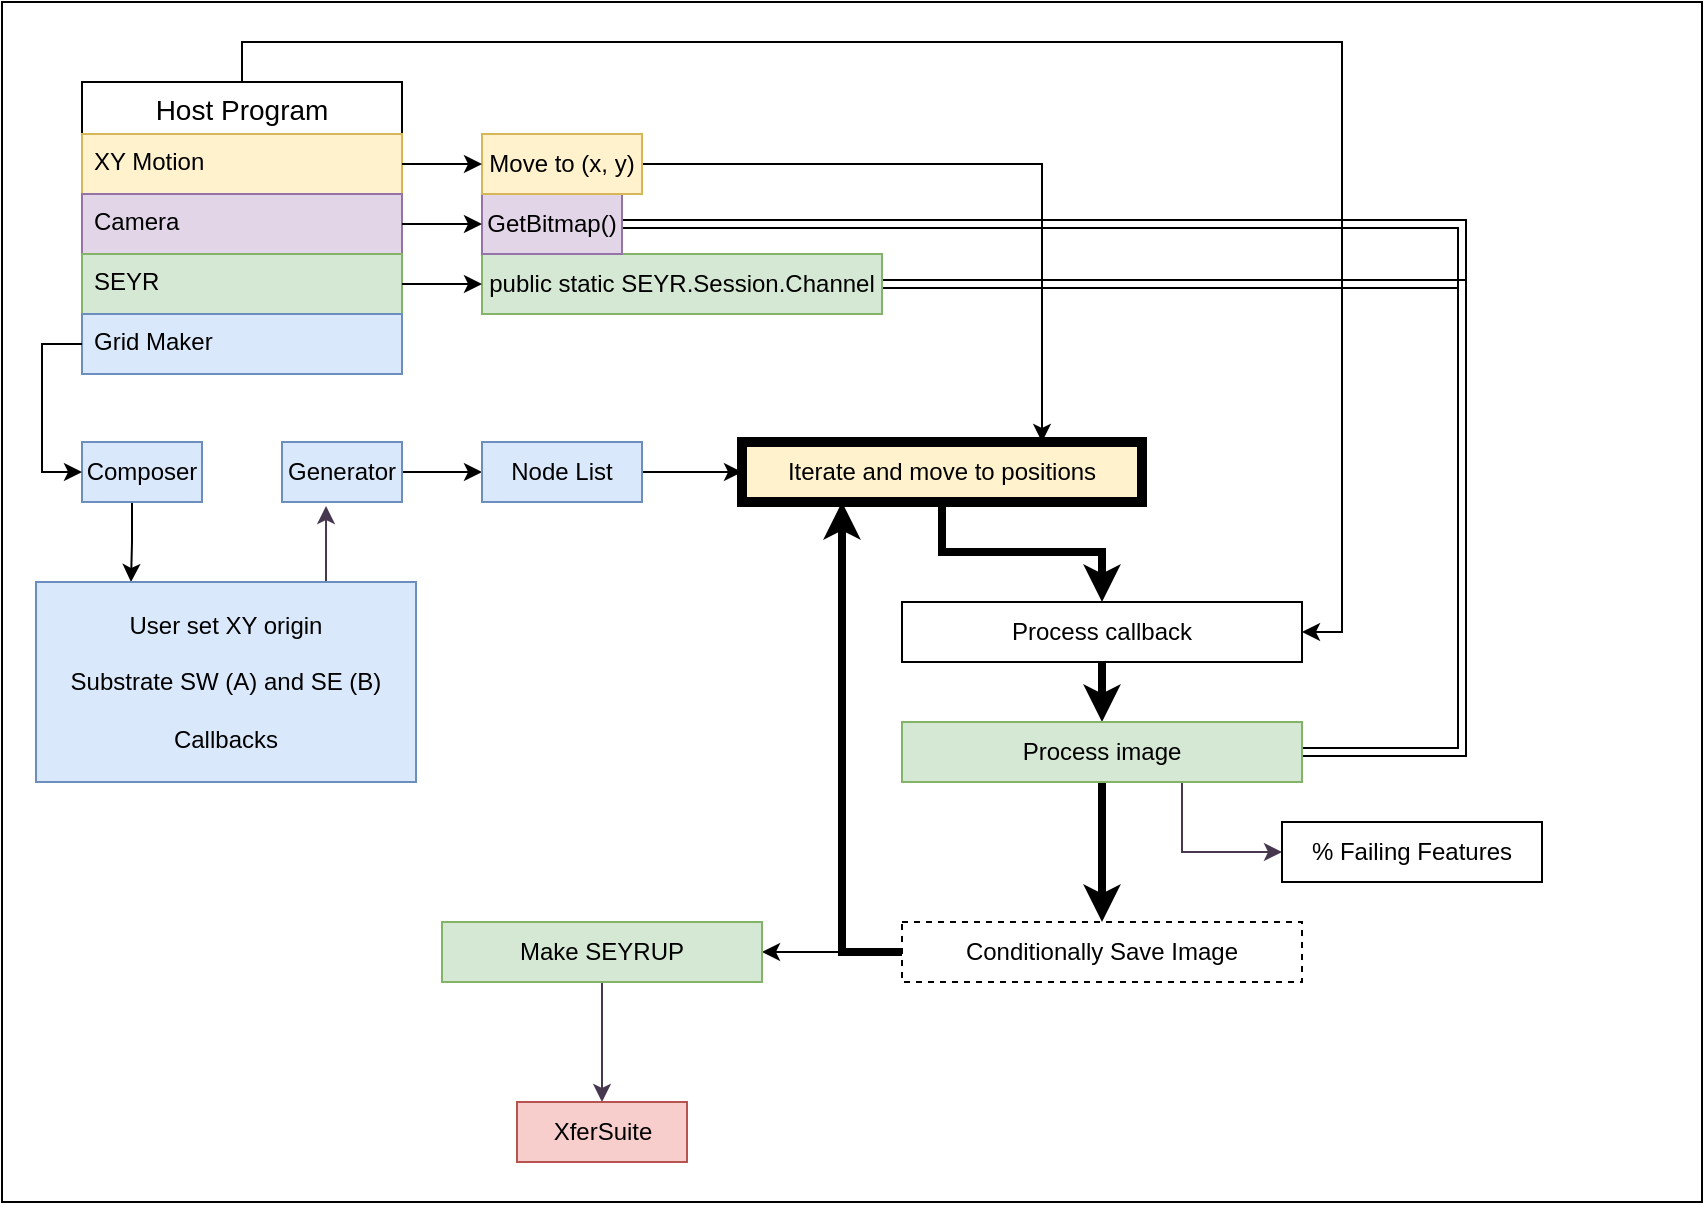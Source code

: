 <mxfile version="20.0.4" type="device"><diagram id="HhBhWBsHVVI5Fl__V0F2" name="Page-1"><mxGraphModel dx="1237" dy="663" grid="1" gridSize="10" guides="1" tooltips="1" connect="1" arrows="1" fold="1" page="1" pageScale="1" pageWidth="850" pageHeight="1100" math="0" shadow="0"><root><mxCell id="0"/><mxCell id="1" parent="0"/><mxCell id="-viqGzSLcngI9FvffOFw-64" value="" style="rounded=0;whiteSpace=wrap;html=1;strokeColor=#000000;strokeWidth=1;" vertex="1" parent="1"><mxGeometry width="850" height="600" as="geometry"/></mxCell><mxCell id="-viqGzSLcngI9FvffOFw-47" style="edgeStyle=orthogonalEdgeStyle;rounded=0;orthogonalLoop=1;jettySize=auto;html=1;exitX=0.5;exitY=0;exitDx=0;exitDy=0;entryX=1;entryY=0.5;entryDx=0;entryDy=0;" edge="1" parent="1" source="-viqGzSLcngI9FvffOFw-7" target="-viqGzSLcngI9FvffOFw-46"><mxGeometry relative="1" as="geometry"><mxPoint x="670" y="280" as="targetPoint"/><Array as="points"><mxPoint x="120" y="20"/><mxPoint x="670" y="20"/><mxPoint x="670" y="315"/></Array></mxGeometry></mxCell><mxCell id="-viqGzSLcngI9FvffOFw-7" value="Host Program" style="swimlane;fontStyle=0;childLayout=stackLayout;horizontal=1;startSize=26;horizontalStack=0;resizeParent=1;resizeParentMax=0;resizeLast=0;collapsible=1;marginBottom=0;align=center;fontSize=14;" vertex="1" parent="1"><mxGeometry x="40" y="40" width="160" height="146" as="geometry"><mxRectangle x="40" y="40" width="130" height="30" as="alternateBounds"/></mxGeometry></mxCell><mxCell id="-viqGzSLcngI9FvffOFw-8" value="XY Motion" style="text;strokeColor=#d6b656;fillColor=#fff2cc;spacingLeft=4;spacingRight=4;overflow=hidden;rotatable=0;points=[[0,0.5],[1,0.5]];portConstraint=eastwest;fontSize=12;" vertex="1" parent="-viqGzSLcngI9FvffOFw-7"><mxGeometry y="26" width="160" height="30" as="geometry"/></mxCell><mxCell id="-viqGzSLcngI9FvffOFw-9" value="Camera" style="text;strokeColor=#9673a6;fillColor=#e1d5e7;spacingLeft=4;spacingRight=4;overflow=hidden;rotatable=0;points=[[0,0.5],[1,0.5]];portConstraint=eastwest;fontSize=12;" vertex="1" parent="-viqGzSLcngI9FvffOFw-7"><mxGeometry y="56" width="160" height="30" as="geometry"/></mxCell><mxCell id="-viqGzSLcngI9FvffOFw-10" value="SEYR" style="text;strokeColor=#82b366;fillColor=#d5e8d4;spacingLeft=4;spacingRight=4;overflow=hidden;rotatable=0;points=[[0,0.5],[1,0.5]];portConstraint=eastwest;fontSize=12;" vertex="1" parent="-viqGzSLcngI9FvffOFw-7"><mxGeometry y="86" width="160" height="30" as="geometry"/></mxCell><mxCell id="-viqGzSLcngI9FvffOFw-12" value="Grid Maker" style="text;strokeColor=#6c8ebf;fillColor=#dae8fc;spacingLeft=4;spacingRight=4;overflow=hidden;rotatable=0;points=[[0,0.5],[1,0.5]];portConstraint=eastwest;fontSize=12;" vertex="1" parent="-viqGzSLcngI9FvffOFw-7"><mxGeometry y="116" width="160" height="30" as="geometry"/></mxCell><mxCell id="-viqGzSLcngI9FvffOFw-51" style="edgeStyle=orthogonalEdgeStyle;rounded=0;orthogonalLoop=1;jettySize=auto;html=1;entryX=1;entryY=0.5;entryDx=0;entryDy=0;shape=link;" edge="1" parent="1" source="-viqGzSLcngI9FvffOFw-16" target="-viqGzSLcngI9FvffOFw-49"><mxGeometry relative="1" as="geometry"><mxPoint x="720" y="141" as="targetPoint"/><Array as="points"><mxPoint x="730" y="141"/><mxPoint x="730" y="375"/></Array></mxGeometry></mxCell><mxCell id="-viqGzSLcngI9FvffOFw-16" value="public static SEYR.Session.Channel" style="text;html=1;strokeColor=#82b366;fillColor=#d5e8d4;align=center;verticalAlign=middle;whiteSpace=wrap;rounded=0;" vertex="1" parent="1"><mxGeometry x="240" y="126" width="200" height="30" as="geometry"/></mxCell><mxCell id="-viqGzSLcngI9FvffOFw-17" style="edgeStyle=orthogonalEdgeStyle;rounded=0;orthogonalLoop=1;jettySize=auto;html=1;entryX=0;entryY=0.5;entryDx=0;entryDy=0;" edge="1" parent="1" source="-viqGzSLcngI9FvffOFw-10" target="-viqGzSLcngI9FvffOFw-16"><mxGeometry relative="1" as="geometry"/></mxCell><mxCell id="-viqGzSLcngI9FvffOFw-52" style="edgeStyle=orthogonalEdgeStyle;rounded=0;orthogonalLoop=1;jettySize=auto;html=1;entryX=1;entryY=0.5;entryDx=0;entryDy=0;shape=link;" edge="1" parent="1" source="-viqGzSLcngI9FvffOFw-18" target="-viqGzSLcngI9FvffOFw-49"><mxGeometry relative="1" as="geometry"><Array as="points"><mxPoint x="730" y="111"/><mxPoint x="730" y="375"/></Array></mxGeometry></mxCell><mxCell id="-viqGzSLcngI9FvffOFw-18" value="GetBitmap()" style="text;html=1;align=center;verticalAlign=middle;whiteSpace=wrap;rounded=0;fillColor=#e1d5e7;strokeColor=#9673a6;" vertex="1" parent="1"><mxGeometry x="240" y="96" width="70" height="30" as="geometry"/></mxCell><mxCell id="-viqGzSLcngI9FvffOFw-19" style="edgeStyle=orthogonalEdgeStyle;rounded=0;orthogonalLoop=1;jettySize=auto;html=1;" edge="1" parent="1" source="-viqGzSLcngI9FvffOFw-9" target="-viqGzSLcngI9FvffOFw-18"><mxGeometry relative="1" as="geometry"/></mxCell><mxCell id="-viqGzSLcngI9FvffOFw-45" style="edgeStyle=orthogonalEdgeStyle;rounded=0;orthogonalLoop=1;jettySize=auto;html=1;entryX=0.75;entryY=0;entryDx=0;entryDy=0;" edge="1" parent="1" source="-viqGzSLcngI9FvffOFw-20" target="-viqGzSLcngI9FvffOFw-43"><mxGeometry relative="1" as="geometry"/></mxCell><mxCell id="-viqGzSLcngI9FvffOFw-20" value="Move to (x, y)" style="text;html=1;strokeColor=#d6b656;fillColor=#fff2cc;align=center;verticalAlign=middle;whiteSpace=wrap;rounded=0;" vertex="1" parent="1"><mxGeometry x="240" y="66" width="80" height="30" as="geometry"/></mxCell><mxCell id="-viqGzSLcngI9FvffOFw-21" style="edgeStyle=orthogonalEdgeStyle;rounded=0;orthogonalLoop=1;jettySize=auto;html=1;entryX=0;entryY=0.5;entryDx=0;entryDy=0;" edge="1" parent="1" source="-viqGzSLcngI9FvffOFw-8" target="-viqGzSLcngI9FvffOFw-20"><mxGeometry relative="1" as="geometry"/></mxCell><mxCell id="-viqGzSLcngI9FvffOFw-40" style="edgeStyle=orthogonalEdgeStyle;rounded=0;orthogonalLoop=1;jettySize=auto;html=1;exitX=0.5;exitY=1;exitDx=0;exitDy=0;entryX=0.25;entryY=0;entryDx=0;entryDy=0;" edge="1" parent="1" source="-viqGzSLcngI9FvffOFw-26" target="-viqGzSLcngI9FvffOFw-36"><mxGeometry relative="1" as="geometry"><Array as="points"><mxPoint x="65" y="250"/><mxPoint x="65" y="270"/></Array></mxGeometry></mxCell><mxCell id="-viqGzSLcngI9FvffOFw-26" value="Composer" style="text;html=1;strokeColor=#6c8ebf;fillColor=#dae8fc;align=center;verticalAlign=middle;whiteSpace=wrap;rounded=0;" vertex="1" parent="1"><mxGeometry x="40" y="220" width="60" height="30" as="geometry"/></mxCell><mxCell id="-viqGzSLcngI9FvffOFw-42" style="edgeStyle=orthogonalEdgeStyle;rounded=0;orthogonalLoop=1;jettySize=auto;html=1;entryX=0;entryY=0.5;entryDx=0;entryDy=0;" edge="1" parent="1" source="-viqGzSLcngI9FvffOFw-27" target="-viqGzSLcngI9FvffOFw-33"><mxGeometry relative="1" as="geometry"/></mxCell><mxCell id="-viqGzSLcngI9FvffOFw-27" value="Generator" style="text;html=1;strokeColor=#6c8ebf;fillColor=#dae8fc;align=center;verticalAlign=middle;whiteSpace=wrap;rounded=0;" vertex="1" parent="1"><mxGeometry x="140" y="220" width="60" height="30" as="geometry"/></mxCell><mxCell id="-viqGzSLcngI9FvffOFw-28" style="edgeStyle=orthogonalEdgeStyle;rounded=0;orthogonalLoop=1;jettySize=auto;html=1;entryX=0;entryY=0.5;entryDx=0;entryDy=0;" edge="1" parent="1" source="-viqGzSLcngI9FvffOFw-12" target="-viqGzSLcngI9FvffOFw-26"><mxGeometry relative="1" as="geometry"/></mxCell><mxCell id="-viqGzSLcngI9FvffOFw-44" style="edgeStyle=orthogonalEdgeStyle;rounded=0;orthogonalLoop=1;jettySize=auto;html=1;entryX=0;entryY=0.5;entryDx=0;entryDy=0;" edge="1" parent="1" source="-viqGzSLcngI9FvffOFw-33" target="-viqGzSLcngI9FvffOFw-43"><mxGeometry relative="1" as="geometry"/></mxCell><mxCell id="-viqGzSLcngI9FvffOFw-33" value="Node List" style="text;html=1;strokeColor=#6c8ebf;fillColor=#dae8fc;align=center;verticalAlign=middle;whiteSpace=wrap;rounded=0;" vertex="1" parent="1"><mxGeometry x="240" y="220" width="80" height="30" as="geometry"/></mxCell><mxCell id="-viqGzSLcngI9FvffOFw-63" style="edgeStyle=orthogonalEdgeStyle;rounded=0;orthogonalLoop=1;jettySize=auto;html=1;exitX=0.75;exitY=0;exitDx=0;exitDy=0;entryX=0.367;entryY=1.067;entryDx=0;entryDy=0;entryPerimeter=0;strokeColor=#47374F;strokeWidth=1;" edge="1" parent="1" source="-viqGzSLcngI9FvffOFw-36" target="-viqGzSLcngI9FvffOFw-27"><mxGeometry relative="1" as="geometry"/></mxCell><mxCell id="-viqGzSLcngI9FvffOFw-36" value="User set XY origin&lt;br&gt;&lt;br&gt;Substrate SW (A) and SE (B)&lt;br&gt;&lt;br&gt;Callbacks" style="rounded=0;whiteSpace=wrap;html=1;fillColor=#dae8fc;strokeColor=#6c8ebf;" vertex="1" parent="1"><mxGeometry x="17" y="290" width="190" height="100" as="geometry"/></mxCell><mxCell id="-viqGzSLcngI9FvffOFw-48" style="edgeStyle=orthogonalEdgeStyle;rounded=0;orthogonalLoop=1;jettySize=auto;html=1;entryX=0.5;entryY=0;entryDx=0;entryDy=0;strokeWidth=4;" edge="1" parent="1" source="-viqGzSLcngI9FvffOFw-43" target="-viqGzSLcngI9FvffOFw-46"><mxGeometry relative="1" as="geometry"/></mxCell><mxCell id="-viqGzSLcngI9FvffOFw-43" value="Iterate and move to positions" style="text;html=1;strokeColor=#000000;fillColor=#fff2cc;align=center;verticalAlign=middle;whiteSpace=wrap;rounded=0;strokeWidth=5;" vertex="1" parent="1"><mxGeometry x="370" y="220" width="200" height="30" as="geometry"/></mxCell><mxCell id="-viqGzSLcngI9FvffOFw-50" style="edgeStyle=orthogonalEdgeStyle;rounded=0;orthogonalLoop=1;jettySize=auto;html=1;entryX=0.5;entryY=0;entryDx=0;entryDy=0;strokeWidth=4;" edge="1" parent="1" source="-viqGzSLcngI9FvffOFw-46" target="-viqGzSLcngI9FvffOFw-49"><mxGeometry relative="1" as="geometry"/></mxCell><mxCell id="-viqGzSLcngI9FvffOFw-46" value="Process callback" style="text;html=1;strokeColor=default;fillColor=none;align=center;verticalAlign=middle;whiteSpace=wrap;rounded=0;shadow=0;glass=0;" vertex="1" parent="1"><mxGeometry x="450" y="300" width="200" height="30" as="geometry"/></mxCell><mxCell id="-viqGzSLcngI9FvffOFw-55" style="edgeStyle=orthogonalEdgeStyle;rounded=0;orthogonalLoop=1;jettySize=auto;html=1;entryX=0;entryY=0.5;entryDx=0;entryDy=0;strokeColor=#47374F;" edge="1" parent="1" source="-viqGzSLcngI9FvffOFw-49" target="-viqGzSLcngI9FvffOFw-54"><mxGeometry relative="1" as="geometry"><Array as="points"><mxPoint x="590" y="425"/></Array></mxGeometry></mxCell><mxCell id="-viqGzSLcngI9FvffOFw-57" style="edgeStyle=orthogonalEdgeStyle;rounded=0;orthogonalLoop=1;jettySize=auto;html=1;entryX=0.5;entryY=0;entryDx=0;entryDy=0;strokeWidth=4;" edge="1" parent="1" source="-viqGzSLcngI9FvffOFw-49" target="-viqGzSLcngI9FvffOFw-56"><mxGeometry relative="1" as="geometry"/></mxCell><mxCell id="-viqGzSLcngI9FvffOFw-49" value="Process image" style="text;html=1;strokeColor=#82b366;fillColor=#d5e8d4;align=center;verticalAlign=middle;whiteSpace=wrap;rounded=0;" vertex="1" parent="1"><mxGeometry x="450" y="360" width="200" height="30" as="geometry"/></mxCell><mxCell id="-viqGzSLcngI9FvffOFw-54" value="% Failing Features" style="text;html=1;align=center;verticalAlign=middle;whiteSpace=wrap;rounded=0;strokeColor=default;shadow=0;glass=0;" vertex="1" parent="1"><mxGeometry x="640" y="410" width="130" height="30" as="geometry"/></mxCell><mxCell id="-viqGzSLcngI9FvffOFw-58" style="edgeStyle=orthogonalEdgeStyle;rounded=0;orthogonalLoop=1;jettySize=auto;html=1;entryX=0.25;entryY=1;entryDx=0;entryDy=0;strokeWidth=4;" edge="1" parent="1" source="-viqGzSLcngI9FvffOFw-56" target="-viqGzSLcngI9FvffOFw-43"><mxGeometry relative="1" as="geometry"><Array as="points"><mxPoint x="420" y="475"/></Array></mxGeometry></mxCell><mxCell id="-viqGzSLcngI9FvffOFw-60" style="edgeStyle=orthogonalEdgeStyle;rounded=0;orthogonalLoop=1;jettySize=auto;html=1;exitX=0;exitY=0.5;exitDx=0;exitDy=0;entryX=1;entryY=0.5;entryDx=0;entryDy=0;strokeWidth=1;" edge="1" parent="1" source="-viqGzSLcngI9FvffOFw-56" target="-viqGzSLcngI9FvffOFw-59"><mxGeometry relative="1" as="geometry"/></mxCell><mxCell id="-viqGzSLcngI9FvffOFw-56" value="Conditionally Save Image" style="text;html=1;strokeColor=default;fillColor=none;align=center;verticalAlign=middle;whiteSpace=wrap;rounded=0;dashed=1;shadow=0;glass=0;" vertex="1" parent="1"><mxGeometry x="450" y="460" width="200" height="30" as="geometry"/></mxCell><mxCell id="-viqGzSLcngI9FvffOFw-62" style="edgeStyle=orthogonalEdgeStyle;rounded=0;orthogonalLoop=1;jettySize=auto;html=1;entryX=0.5;entryY=0;entryDx=0;entryDy=0;strokeColor=#47374F;strokeWidth=1;" edge="1" parent="1" source="-viqGzSLcngI9FvffOFw-59" target="-viqGzSLcngI9FvffOFw-61"><mxGeometry relative="1" as="geometry"/></mxCell><mxCell id="-viqGzSLcngI9FvffOFw-59" value="Make SEYRUP" style="text;html=1;strokeColor=#82b366;fillColor=#d5e8d4;align=center;verticalAlign=middle;whiteSpace=wrap;rounded=0;" vertex="1" parent="1"><mxGeometry x="220" y="460" width="160" height="30" as="geometry"/></mxCell><mxCell id="-viqGzSLcngI9FvffOFw-61" value="XferSuite" style="rounded=0;whiteSpace=wrap;html=1;strokeColor=#b85450;strokeWidth=1;fillColor=#f8cecc;" vertex="1" parent="1"><mxGeometry x="257.5" y="550" width="85" height="30" as="geometry"/></mxCell></root></mxGraphModel></diagram></mxfile>